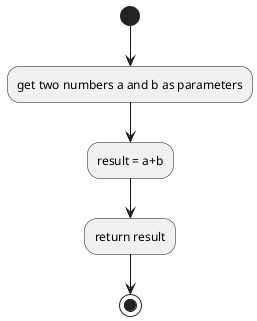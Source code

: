 @startuml

(*) --> get two numbers a and b as parameters
--> result = a+b
--> return result
--> (*)

@enduml